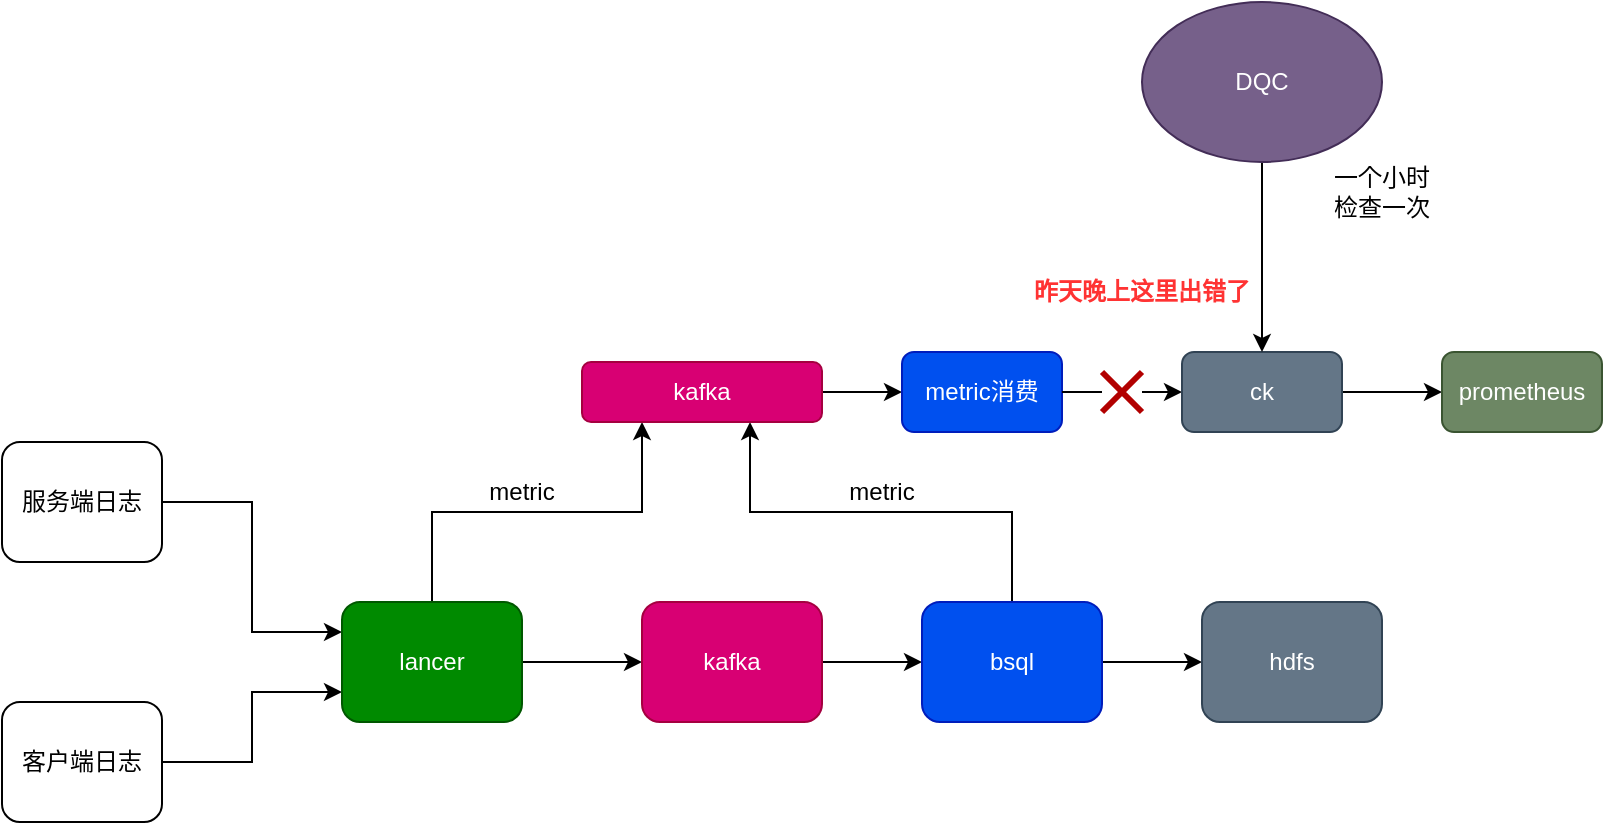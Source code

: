 <mxfile version="19.0.0" type="github">
  <diagram id="O50RttFGycFRptRU8b8a" name="第 1 页">
    <mxGraphModel dx="946" dy="904" grid="0" gridSize="10" guides="1" tooltips="1" connect="1" arrows="1" fold="1" page="0" pageScale="1" pageWidth="827" pageHeight="1169" math="0" shadow="0">
      <root>
        <mxCell id="0" />
        <mxCell id="1" parent="0" />
        <mxCell id="frH6q3JlI7ZY2NIlytye-6" style="edgeStyle=orthogonalEdgeStyle;rounded=0;orthogonalLoop=1;jettySize=auto;html=1;exitX=1;exitY=0.5;exitDx=0;exitDy=0;entryX=0;entryY=0.25;entryDx=0;entryDy=0;" edge="1" parent="1" source="frH6q3JlI7ZY2NIlytye-1" target="frH6q3JlI7ZY2NIlytye-3">
          <mxGeometry relative="1" as="geometry" />
        </mxCell>
        <mxCell id="frH6q3JlI7ZY2NIlytye-1" value="服务端日志" style="rounded=1;whiteSpace=wrap;html=1;" vertex="1" parent="1">
          <mxGeometry x="110" y="120" width="80" height="60" as="geometry" />
        </mxCell>
        <mxCell id="frH6q3JlI7ZY2NIlytye-7" style="edgeStyle=orthogonalEdgeStyle;rounded=0;orthogonalLoop=1;jettySize=auto;html=1;exitX=1;exitY=0.5;exitDx=0;exitDy=0;entryX=0;entryY=0.75;entryDx=0;entryDy=0;" edge="1" parent="1" source="frH6q3JlI7ZY2NIlytye-2" target="frH6q3JlI7ZY2NIlytye-3">
          <mxGeometry relative="1" as="geometry" />
        </mxCell>
        <mxCell id="frH6q3JlI7ZY2NIlytye-2" value="客户端日志" style="rounded=1;whiteSpace=wrap;html=1;" vertex="1" parent="1">
          <mxGeometry x="110" y="250" width="80" height="60" as="geometry" />
        </mxCell>
        <mxCell id="frH6q3JlI7ZY2NIlytye-8" style="edgeStyle=orthogonalEdgeStyle;rounded=0;orthogonalLoop=1;jettySize=auto;html=1;exitX=1;exitY=0.5;exitDx=0;exitDy=0;" edge="1" parent="1" source="frH6q3JlI7ZY2NIlytye-3" target="frH6q3JlI7ZY2NIlytye-4">
          <mxGeometry relative="1" as="geometry" />
        </mxCell>
        <mxCell id="frH6q3JlI7ZY2NIlytye-15" style="edgeStyle=orthogonalEdgeStyle;rounded=0;orthogonalLoop=1;jettySize=auto;html=1;exitX=0.5;exitY=0;exitDx=0;exitDy=0;entryX=0.25;entryY=1;entryDx=0;entryDy=0;" edge="1" parent="1" source="frH6q3JlI7ZY2NIlytye-3" target="frH6q3JlI7ZY2NIlytye-14">
          <mxGeometry relative="1" as="geometry" />
        </mxCell>
        <mxCell id="frH6q3JlI7ZY2NIlytye-3" value="lancer" style="rounded=1;whiteSpace=wrap;html=1;fillColor=#008a00;strokeColor=#005700;fontColor=#ffffff;" vertex="1" parent="1">
          <mxGeometry x="280" y="200" width="90" height="60" as="geometry" />
        </mxCell>
        <mxCell id="frH6q3JlI7ZY2NIlytye-12" style="edgeStyle=orthogonalEdgeStyle;rounded=0;orthogonalLoop=1;jettySize=auto;html=1;exitX=1;exitY=0.5;exitDx=0;exitDy=0;" edge="1" parent="1" source="frH6q3JlI7ZY2NIlytye-4" target="frH6q3JlI7ZY2NIlytye-10">
          <mxGeometry relative="1" as="geometry" />
        </mxCell>
        <mxCell id="frH6q3JlI7ZY2NIlytye-4" value="kafka" style="rounded=1;whiteSpace=wrap;html=1;fillColor=#d80073;fontColor=#ffffff;strokeColor=#A50040;" vertex="1" parent="1">
          <mxGeometry x="430" y="200" width="90" height="60" as="geometry" />
        </mxCell>
        <mxCell id="frH6q3JlI7ZY2NIlytye-13" style="edgeStyle=orthogonalEdgeStyle;rounded=0;orthogonalLoop=1;jettySize=auto;html=1;exitX=1;exitY=0.5;exitDx=0;exitDy=0;entryX=0;entryY=0.5;entryDx=0;entryDy=0;" edge="1" parent="1" source="frH6q3JlI7ZY2NIlytye-10" target="frH6q3JlI7ZY2NIlytye-11">
          <mxGeometry relative="1" as="geometry" />
        </mxCell>
        <mxCell id="frH6q3JlI7ZY2NIlytye-16" style="edgeStyle=orthogonalEdgeStyle;rounded=0;orthogonalLoop=1;jettySize=auto;html=1;exitX=0.5;exitY=0;exitDx=0;exitDy=0;entryX=0.7;entryY=1;entryDx=0;entryDy=0;entryPerimeter=0;" edge="1" parent="1" source="frH6q3JlI7ZY2NIlytye-10" target="frH6q3JlI7ZY2NIlytye-14">
          <mxGeometry relative="1" as="geometry" />
        </mxCell>
        <mxCell id="frH6q3JlI7ZY2NIlytye-10" value="bsql" style="rounded=1;whiteSpace=wrap;html=1;fillColor=#0050ef;fontColor=#ffffff;strokeColor=#001DBC;" vertex="1" parent="1">
          <mxGeometry x="570" y="200" width="90" height="60" as="geometry" />
        </mxCell>
        <mxCell id="frH6q3JlI7ZY2NIlytye-11" value="hdfs" style="rounded=1;whiteSpace=wrap;html=1;fillColor=#647687;fontColor=#ffffff;strokeColor=#314354;" vertex="1" parent="1">
          <mxGeometry x="710" y="200" width="90" height="60" as="geometry" />
        </mxCell>
        <mxCell id="frH6q3JlI7ZY2NIlytye-19" style="edgeStyle=orthogonalEdgeStyle;rounded=0;orthogonalLoop=1;jettySize=auto;html=1;exitX=1;exitY=0.5;exitDx=0;exitDy=0;entryX=0;entryY=0.5;entryDx=0;entryDy=0;" edge="1" parent="1" source="frH6q3JlI7ZY2NIlytye-14" target="frH6q3JlI7ZY2NIlytye-17">
          <mxGeometry relative="1" as="geometry" />
        </mxCell>
        <mxCell id="frH6q3JlI7ZY2NIlytye-14" value="kafka" style="rounded=1;whiteSpace=wrap;html=1;fillColor=#d80073;fontColor=#ffffff;strokeColor=#A50040;" vertex="1" parent="1">
          <mxGeometry x="400" y="80" width="120" height="30" as="geometry" />
        </mxCell>
        <mxCell id="frH6q3JlI7ZY2NIlytye-20" style="edgeStyle=orthogonalEdgeStyle;rounded=0;orthogonalLoop=1;jettySize=auto;html=1;exitX=1;exitY=0.5;exitDx=0;exitDy=0;entryX=0;entryY=0.5;entryDx=0;entryDy=0;startArrow=none;" edge="1" parent="1" source="frH6q3JlI7ZY2NIlytye-25" target="frH6q3JlI7ZY2NIlytye-18">
          <mxGeometry relative="1" as="geometry" />
        </mxCell>
        <mxCell id="frH6q3JlI7ZY2NIlytye-17" value="metric消费" style="rounded=1;whiteSpace=wrap;html=1;fillColor=#0050ef;fontColor=#ffffff;strokeColor=#001DBC;" vertex="1" parent="1">
          <mxGeometry x="560" y="75" width="80" height="40" as="geometry" />
        </mxCell>
        <mxCell id="frH6q3JlI7ZY2NIlytye-22" style="edgeStyle=orthogonalEdgeStyle;rounded=0;orthogonalLoop=1;jettySize=auto;html=1;exitX=1;exitY=0.5;exitDx=0;exitDy=0;" edge="1" parent="1" source="frH6q3JlI7ZY2NIlytye-18" target="frH6q3JlI7ZY2NIlytye-21">
          <mxGeometry relative="1" as="geometry" />
        </mxCell>
        <mxCell id="frH6q3JlI7ZY2NIlytye-18" value="ck" style="rounded=1;whiteSpace=wrap;html=1;fillColor=#647687;fontColor=#ffffff;strokeColor=#314354;" vertex="1" parent="1">
          <mxGeometry x="700" y="75" width="80" height="40" as="geometry" />
        </mxCell>
        <mxCell id="frH6q3JlI7ZY2NIlytye-21" value="prometheus" style="rounded=1;whiteSpace=wrap;html=1;fillColor=#6d8764;fontColor=#ffffff;strokeColor=#3A5431;" vertex="1" parent="1">
          <mxGeometry x="830" y="75" width="80" height="40" as="geometry" />
        </mxCell>
        <mxCell id="frH6q3JlI7ZY2NIlytye-23" value="metric" style="text;html=1;strokeColor=none;fillColor=none;align=center;verticalAlign=middle;whiteSpace=wrap;rounded=0;" vertex="1" parent="1">
          <mxGeometry x="340" y="130" width="60" height="30" as="geometry" />
        </mxCell>
        <mxCell id="frH6q3JlI7ZY2NIlytye-24" value="metric" style="text;html=1;strokeColor=none;fillColor=none;align=center;verticalAlign=middle;whiteSpace=wrap;rounded=0;" vertex="1" parent="1">
          <mxGeometry x="520" y="130" width="60" height="30" as="geometry" />
        </mxCell>
        <mxCell id="frH6q3JlI7ZY2NIlytye-25" value="" style="shape=umlDestroy;whiteSpace=wrap;html=1;strokeWidth=3;fillColor=#e51400;fontColor=#ffffff;strokeColor=#B20000;" vertex="1" parent="1">
          <mxGeometry x="660" y="85" width="20" height="20" as="geometry" />
        </mxCell>
        <mxCell id="frH6q3JlI7ZY2NIlytye-30" value="" style="edgeStyle=orthogonalEdgeStyle;rounded=0;orthogonalLoop=1;jettySize=auto;html=1;exitX=1;exitY=0.5;exitDx=0;exitDy=0;entryX=0;entryY=0.5;entryDx=0;entryDy=0;endArrow=none;" edge="1" parent="1" source="frH6q3JlI7ZY2NIlytye-17" target="frH6q3JlI7ZY2NIlytye-25">
          <mxGeometry relative="1" as="geometry">
            <mxPoint x="640" y="95" as="sourcePoint" />
            <mxPoint x="700" y="95" as="targetPoint" />
          </mxGeometry>
        </mxCell>
        <mxCell id="frH6q3JlI7ZY2NIlytye-31" value="昨天晚上这里出错了" style="text;html=1;strokeColor=none;fillColor=none;align=center;verticalAlign=middle;whiteSpace=wrap;rounded=0;fontColor=#FF3333;fontStyle=1" vertex="1" parent="1">
          <mxGeometry x="620" y="30" width="120" height="30" as="geometry" />
        </mxCell>
        <mxCell id="frH6q3JlI7ZY2NIlytye-33" style="edgeStyle=orthogonalEdgeStyle;rounded=0;orthogonalLoop=1;jettySize=auto;html=1;exitX=0.5;exitY=1;exitDx=0;exitDy=0;entryX=0.5;entryY=0;entryDx=0;entryDy=0;fontColor=#000000;" edge="1" parent="1" source="frH6q3JlI7ZY2NIlytye-32" target="frH6q3JlI7ZY2NIlytye-18">
          <mxGeometry relative="1" as="geometry" />
        </mxCell>
        <mxCell id="frH6q3JlI7ZY2NIlytye-32" value="DQC" style="ellipse;whiteSpace=wrap;html=1;fontColor=#ffffff;fillColor=#76608a;strokeColor=#432D57;" vertex="1" parent="1">
          <mxGeometry x="680" y="-100" width="120" height="80" as="geometry" />
        </mxCell>
        <mxCell id="frH6q3JlI7ZY2NIlytye-34" value="一个小时检查一次" style="text;html=1;strokeColor=none;fillColor=none;align=center;verticalAlign=middle;whiteSpace=wrap;rounded=0;fontColor=#000000;" vertex="1" parent="1">
          <mxGeometry x="770" y="-20" width="60" height="30" as="geometry" />
        </mxCell>
      </root>
    </mxGraphModel>
  </diagram>
</mxfile>
